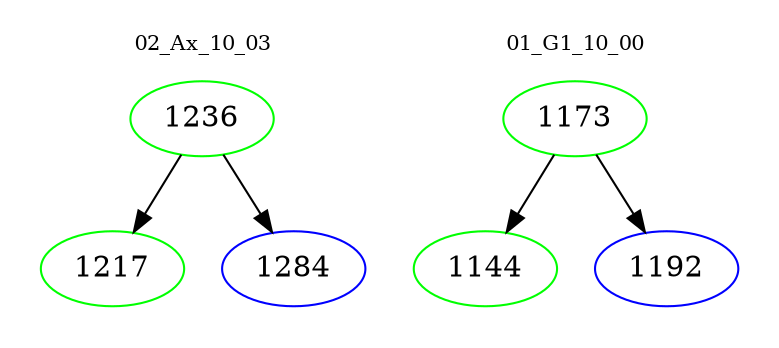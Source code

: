 digraph{
subgraph cluster_0 {
color = white
label = "02_Ax_10_03";
fontsize=10;
T0_1236 [label="1236", color="green"]
T0_1236 -> T0_1217 [color="black"]
T0_1217 [label="1217", color="green"]
T0_1236 -> T0_1284 [color="black"]
T0_1284 [label="1284", color="blue"]
}
subgraph cluster_1 {
color = white
label = "01_G1_10_00";
fontsize=10;
T1_1173 [label="1173", color="green"]
T1_1173 -> T1_1144 [color="black"]
T1_1144 [label="1144", color="green"]
T1_1173 -> T1_1192 [color="black"]
T1_1192 [label="1192", color="blue"]
}
}
